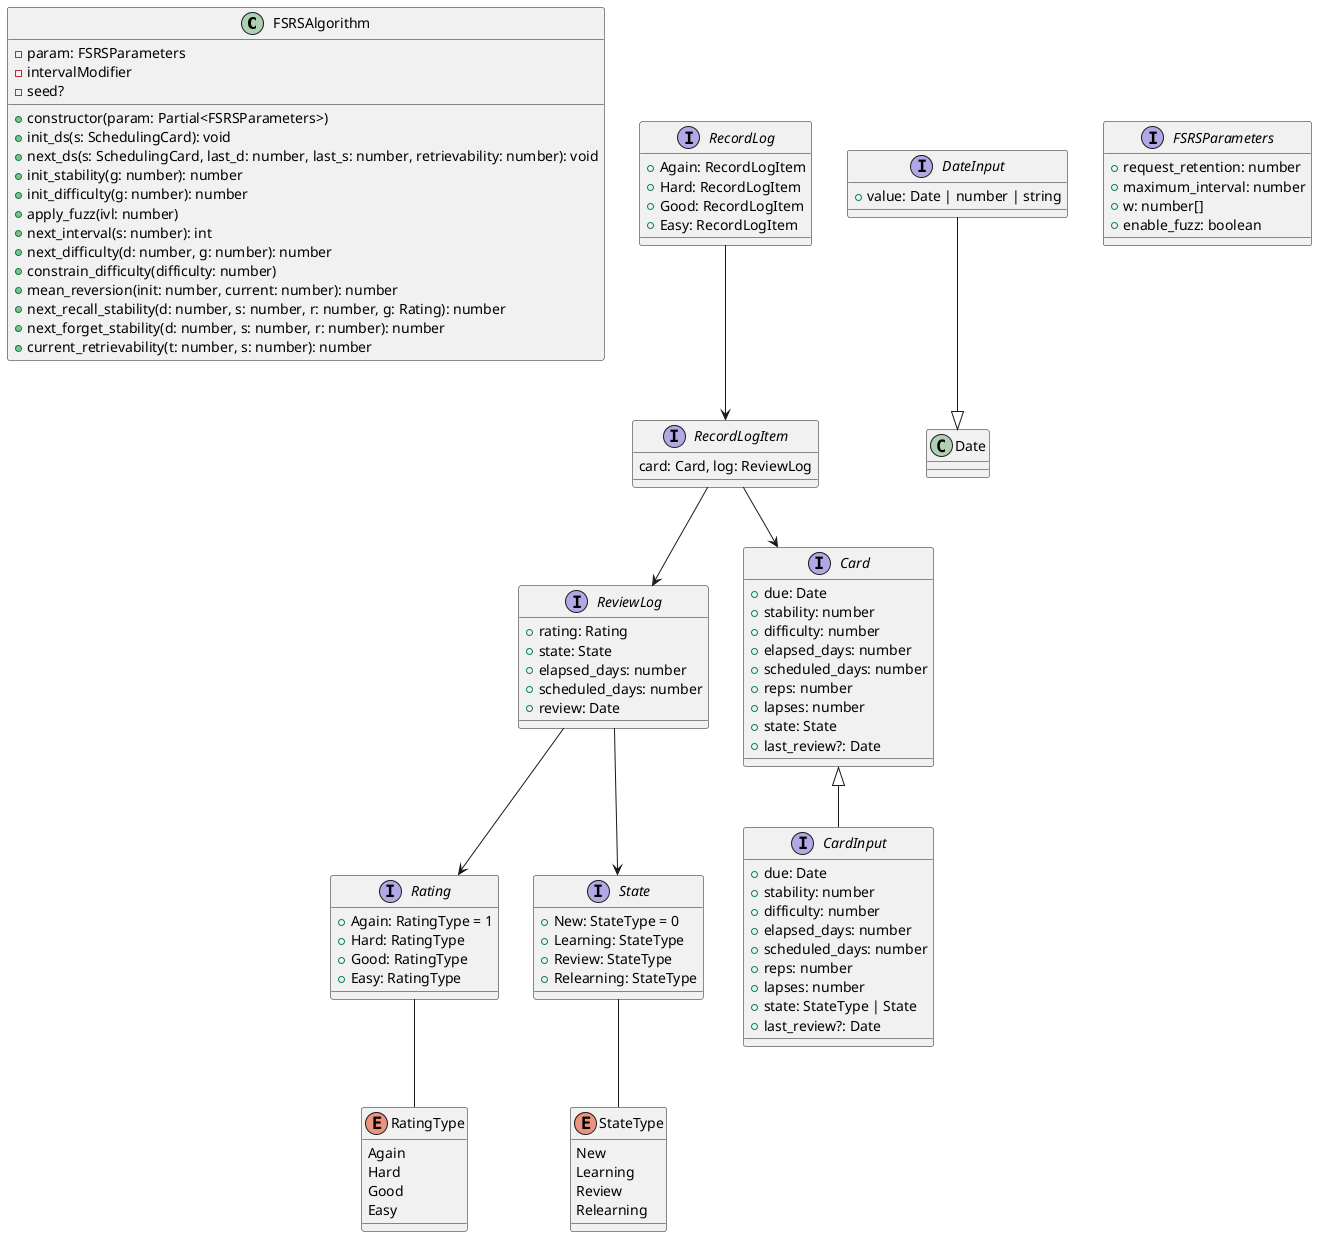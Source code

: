 @startuml class_diagram.png

class FSRSAlgorithm {
  - param: FSRSParameters
  - intervalModifier
  - seed?
  + constructor(param: Partial<FSRSParameters>)
  + init_ds(s: SchedulingCard): void
  + next_ds(s: SchedulingCard, last_d: number, last_s: number, retrievability: number): void
  + init_stability(g: number): number
  + init_difficulty(g: number): number
  + apply_fuzz(ivl: number)
  + next_interval(s: number): int
  + next_difficulty(d: number, g: number): number
  + constrain_difficulty(difficulty: number)
  + mean_reversion(init: number, current: number): number
  + next_recall_stability(d: number, s: number, r: number, g: Rating): number
  + next_forget_stability(d: number, s: number, r: number): number
  + current_retrievability(t: number, s: number): number
}

' 定义枚举类型
enum StateType {
  New
  Learning
  Review
  Relearning
}

enum RatingType {
  Again
  Hard
  Good
  Easy
}

' 定义类
interface  Rating {
  + Again: RatingType = 1
  + Hard: RatingType
  + Good: RatingType
  + Easy: RatingType
}

interface State {
  + New: StateType = 0
  + Learning: StateType
  + Review: StateType
  + Relearning: StateType
}

interface ReviewLog {
  + rating: Rating
  + state: State
  + elapsed_days: number
  + scheduled_days: number
  + review: Date
}

interface RecordLogItem{
  card: Card, log: ReviewLog
}
interface RecordLog {
  + Again: RecordLogItem
  + Hard: RecordLogItem
  + Good: RecordLogItem
  + Easy: RecordLogItem
}

interface Card {
  + due: Date
  + stability: number
  + difficulty: number
  + elapsed_days: number
  + scheduled_days: number
  + reps: number
  + lapses: number
  + state: State
  + last_review?: Date
}

interface CardInput {
  + due: Date
  + stability: number
  + difficulty: number
  + elapsed_days: number
  + scheduled_days: number
  + reps: number
  + lapses: number
  + state: StateType | State
  + last_review?: Date
}

interface DateInput {
  + value: Date | number | string
}

interface FSRSParameters {
  + request_retention: number
  + maximum_interval: number
  + w: number[]
  + enable_fuzz: boolean
}

' 关联关系
State -- StateType
Rating -- RatingType
Card <|-- CardInput
RecordLogItem --> ReviewLog
RecordLogItem --> Card
RecordLog --> RecordLogItem
ReviewLog --> Rating
ReviewLog --> State
DateInput --|> Date



@enduml
